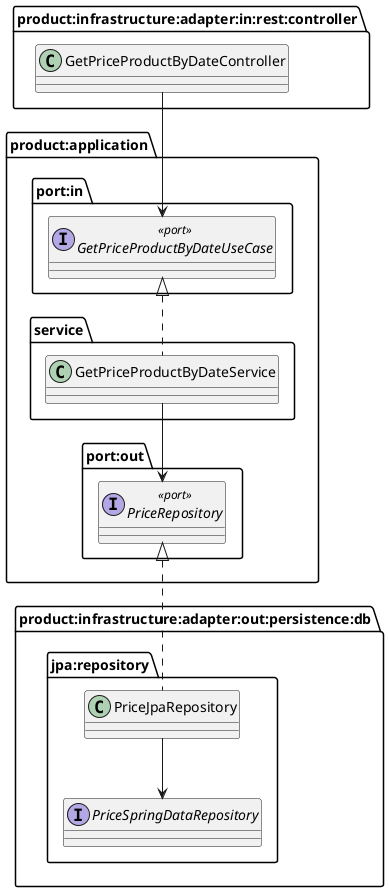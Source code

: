 @startuml

package "product:application.port:in" {
        interface GetPriceProductByDateUseCase<<port>>
}

package "product:infrastructure:adapter:in:rest:controller" {
        class GetPriceProductByDateController  {}
         GetPriceProductByDateController --> GetPriceProductByDateUseCase
}

package "product:application.service" {
        class GetPriceProductByDateService
        GetPriceProductByDateUseCase <|.. GetPriceProductByDateService

}

package "product:application.port:out" {
        interface PriceRepository<<port>>

        GetPriceProductByDateService --> PriceRepository
}

package "product:infrastructure:adapter:out:persistence:db.jpa:repository" {
        class PriceJpaRepository  {}
        interface PriceSpringDataRepository  {}

        PriceRepository <|.. PriceJpaRepository
        PriceJpaRepository --> PriceSpringDataRepository
}

@enduml